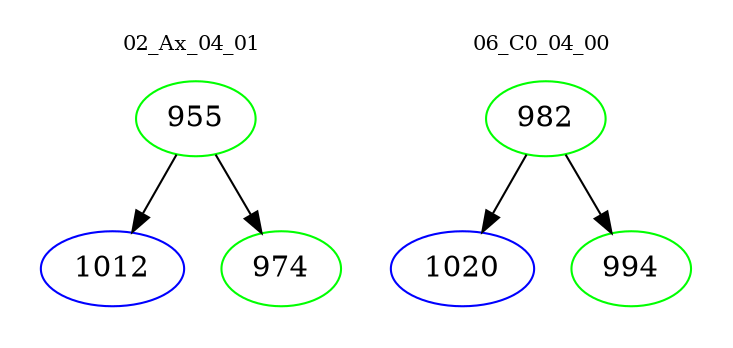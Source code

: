 digraph{
subgraph cluster_0 {
color = white
label = "02_Ax_04_01";
fontsize=10;
T0_955 [label="955", color="green"]
T0_955 -> T0_1012 [color="black"]
T0_1012 [label="1012", color="blue"]
T0_955 -> T0_974 [color="black"]
T0_974 [label="974", color="green"]
}
subgraph cluster_1 {
color = white
label = "06_C0_04_00";
fontsize=10;
T1_982 [label="982", color="green"]
T1_982 -> T1_1020 [color="black"]
T1_1020 [label="1020", color="blue"]
T1_982 -> T1_994 [color="black"]
T1_994 [label="994", color="green"]
}
}
